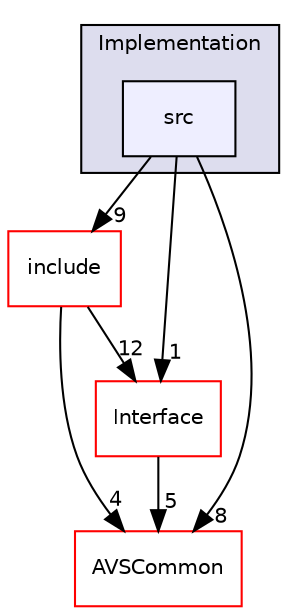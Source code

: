 digraph "/workplace/avs-device-sdk/Captions/Implementation/src" {
  compound=true
  node [ fontsize="10", fontname="Helvetica"];
  edge [ labelfontsize="10", labelfontname="Helvetica"];
  subgraph clusterdir_03d5d9437c7b53a7b5531881e0e5ef7b {
    graph [ bgcolor="#ddddee", pencolor="black", label="Implementation" fontname="Helvetica", fontsize="10", URL="dir_03d5d9437c7b53a7b5531881e0e5ef7b.html"]
  dir_e685656751a67878d730d9ef55b232d2 [shape=box, label="src", style="filled", fillcolor="#eeeeff", pencolor="black", URL="dir_e685656751a67878d730d9ef55b232d2.html"];
  }
  dir_7255485537545e512956399002702db2 [shape=box label="include" fillcolor="white" style="filled" color="red" URL="dir_7255485537545e512956399002702db2.html"];
  dir_13e65effb2bde530b17b3d5eefcd0266 [shape=box label="AVSCommon" fillcolor="white" style="filled" color="red" URL="dir_13e65effb2bde530b17b3d5eefcd0266.html"];
  dir_84d366bf3e804ad2ebf34dfa9ac34410 [shape=box label="Interface" fillcolor="white" style="filled" color="red" URL="dir_84d366bf3e804ad2ebf34dfa9ac34410.html"];
  dir_7255485537545e512956399002702db2->dir_13e65effb2bde530b17b3d5eefcd0266 [headlabel="4", labeldistance=1.5 headhref="dir_000441_000017.html"];
  dir_7255485537545e512956399002702db2->dir_84d366bf3e804ad2ebf34dfa9ac34410 [headlabel="12", labeldistance=1.5 headhref="dir_000441_000445.html"];
  dir_e685656751a67878d730d9ef55b232d2->dir_7255485537545e512956399002702db2 [headlabel="9", labeldistance=1.5 headhref="dir_000443_000441.html"];
  dir_e685656751a67878d730d9ef55b232d2->dir_13e65effb2bde530b17b3d5eefcd0266 [headlabel="8", labeldistance=1.5 headhref="dir_000443_000017.html"];
  dir_e685656751a67878d730d9ef55b232d2->dir_84d366bf3e804ad2ebf34dfa9ac34410 [headlabel="1", labeldistance=1.5 headhref="dir_000443_000445.html"];
  dir_84d366bf3e804ad2ebf34dfa9ac34410->dir_13e65effb2bde530b17b3d5eefcd0266 [headlabel="5", labeldistance=1.5 headhref="dir_000445_000017.html"];
}
